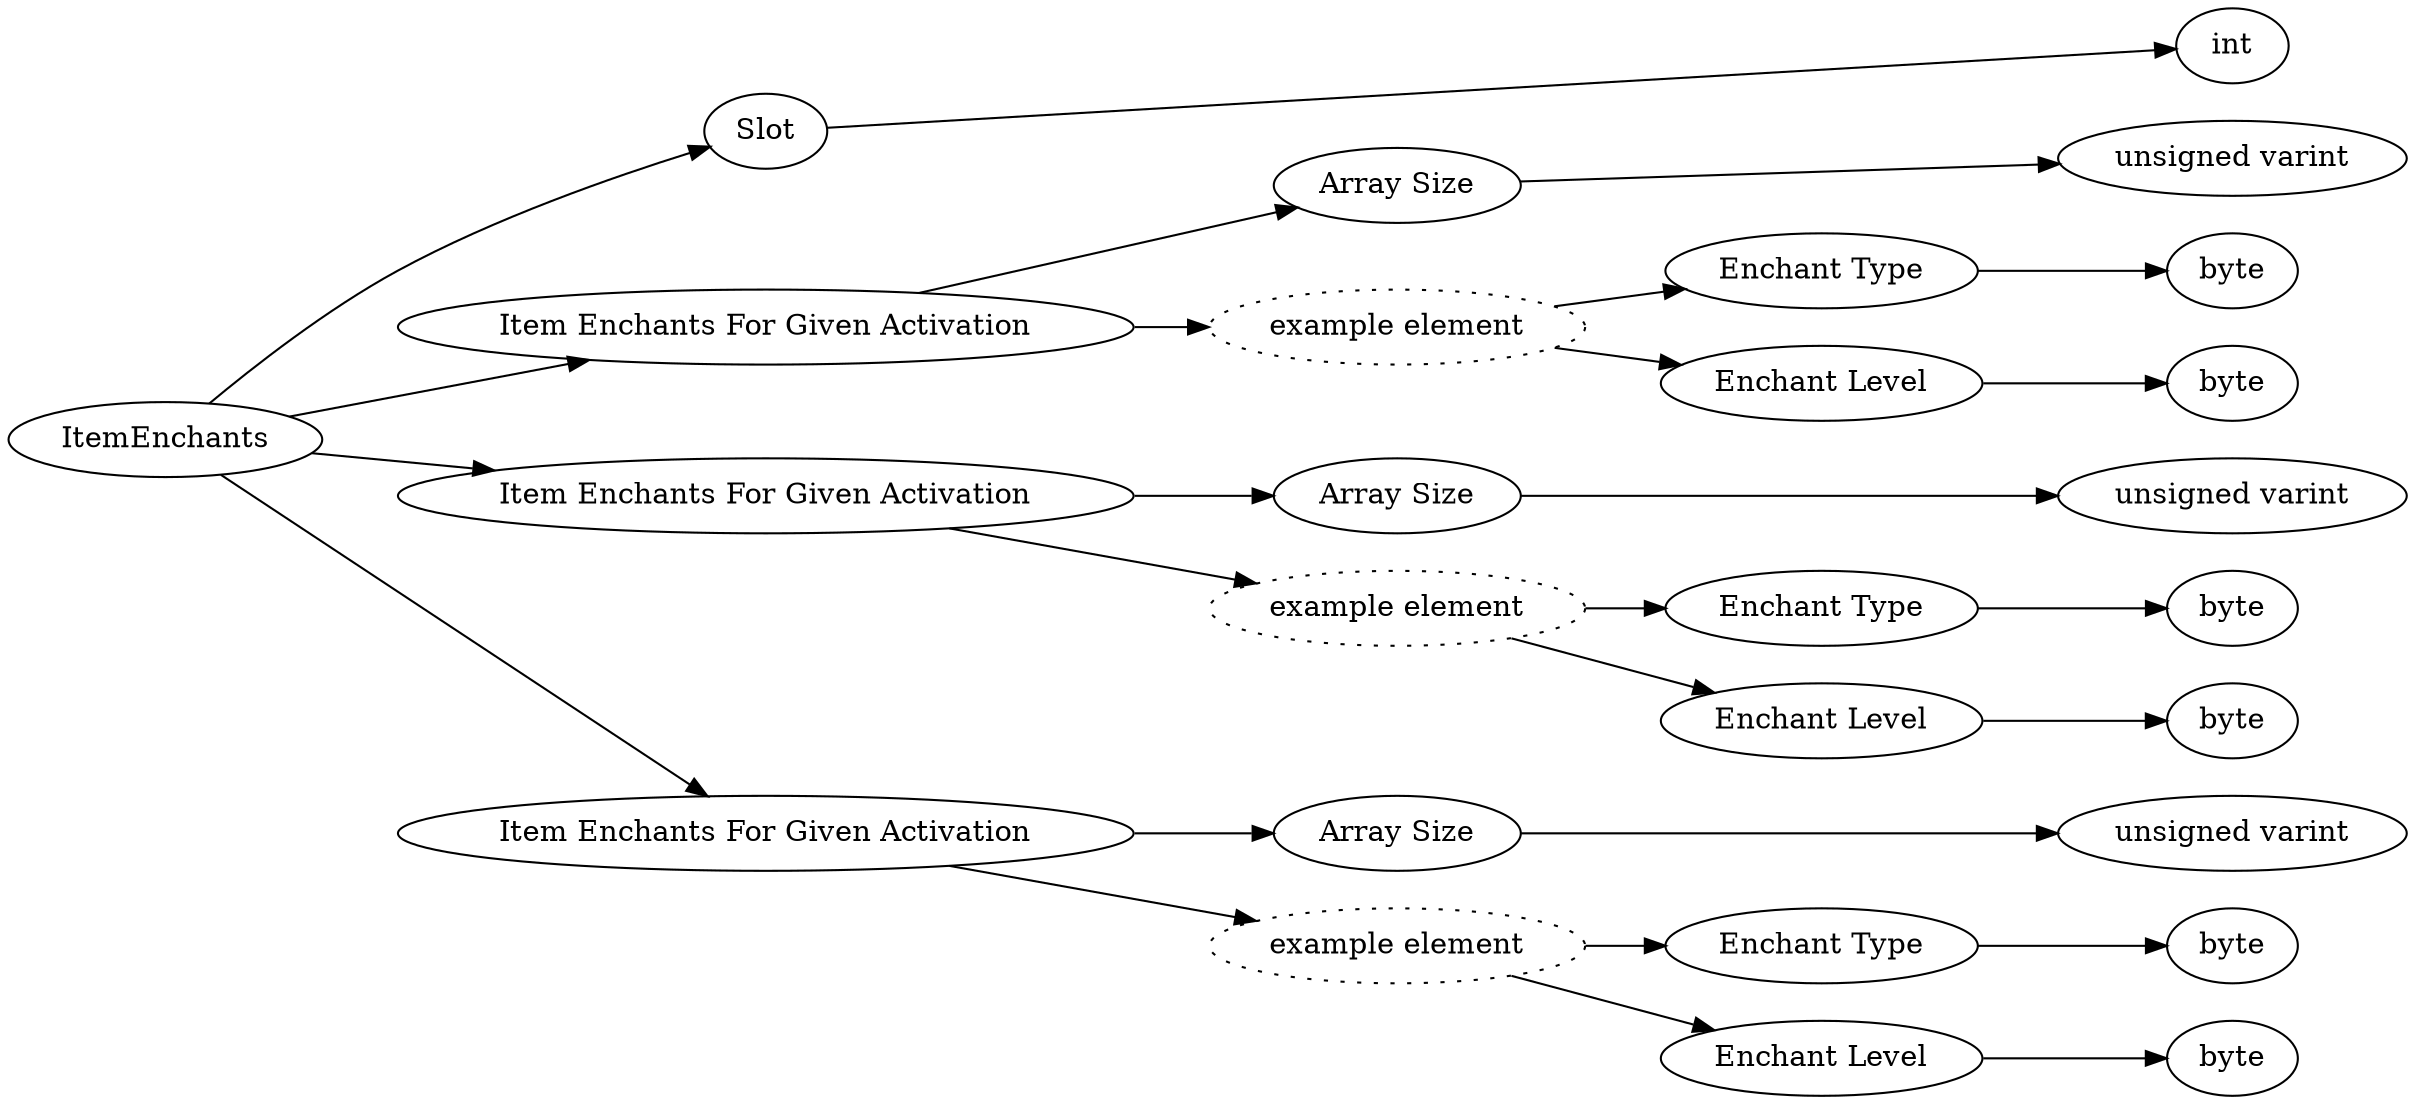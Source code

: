 digraph "ItemEnchants" {
rankdir = LR
8
8 -> 9
9 -> 10
8 -> 11
11 -> 12
12 -> 13
11 -> 14
14 -> 15
15 -> 16
14 -> 17
17 -> 18
8 -> 19
19 -> 20
20 -> 21
19 -> 22
22 -> 23
23 -> 24
22 -> 25
25 -> 26
8 -> 27
27 -> 28
28 -> 29
27 -> 30
30 -> 31
31 -> 32
30 -> 33
33 -> 34

8 [label="ItemEnchants",comment="name: \"ItemEnchants\", typeName: \"\", id: 8, branchId: 0, recurseId: -1, attributes: 0, notes: \"\""];
9 [label="Slot",comment="name: \"Slot\", typeName: \"\", id: 9, branchId: 0, recurseId: -1, attributes: 0, notes: \"\""];
10 [label="int",comment="name: \"int\", typeName: \"\", id: 10, branchId: 0, recurseId: -1, attributes: 512, notes: \"\""];
11 [label="Item Enchants For Given Activation",comment="name: \"Item Enchants For Given Activation\", typeName: \"\", id: 11, branchId: 0, recurseId: -1, attributes: 8, notes: \"\""];
12 [label="Array Size",comment="name: \"Array Size\", typeName: \"\", id: 12, branchId: 0, recurseId: -1, attributes: 0, notes: \"\""];
13 [label="unsigned varint",comment="name: \"unsigned varint\", typeName: \"\", id: 13, branchId: 0, recurseId: -1, attributes: 512, notes: \"\""];
14 [label="example element",style=dotted,comment="name: \"example element\", typeName: \"\", id: 14, branchId: 0, recurseId: -1, attributes: 16, notes: \"\""];
15 [label="Enchant Type",comment="name: \"Enchant Type\", typeName: \"\", id: 15, branchId: 0, recurseId: -1, attributes: 0, notes: \"\""];
16 [label="byte",comment="name: \"byte\", typeName: \"\", id: 16, branchId: 0, recurseId: -1, attributes: 512, notes: \"\""];
17 [label="Enchant Level",comment="name: \"Enchant Level\", typeName: \"\", id: 17, branchId: 0, recurseId: -1, attributes: 0, notes: \"\""];
18 [label="byte",comment="name: \"byte\", typeName: \"\", id: 18, branchId: 0, recurseId: -1, attributes: 512, notes: \"\""];
19 [label="Item Enchants For Given Activation",comment="name: \"Item Enchants For Given Activation\", typeName: \"\", id: 19, branchId: 0, recurseId: -1, attributes: 8, notes: \"\""];
20 [label="Array Size",comment="name: \"Array Size\", typeName: \"\", id: 20, branchId: 0, recurseId: -1, attributes: 0, notes: \"\""];
21 [label="unsigned varint",comment="name: \"unsigned varint\", typeName: \"\", id: 21, branchId: 0, recurseId: -1, attributes: 512, notes: \"\""];
22 [label="example element",style=dotted,comment="name: \"example element\", typeName: \"\", id: 22, branchId: 0, recurseId: -1, attributes: 16, notes: \"\""];
23 [label="Enchant Type",comment="name: \"Enchant Type\", typeName: \"\", id: 23, branchId: 0, recurseId: -1, attributes: 0, notes: \"\""];
24 [label="byte",comment="name: \"byte\", typeName: \"\", id: 24, branchId: 0, recurseId: -1, attributes: 512, notes: \"\""];
25 [label="Enchant Level",comment="name: \"Enchant Level\", typeName: \"\", id: 25, branchId: 0, recurseId: -1, attributes: 0, notes: \"\""];
26 [label="byte",comment="name: \"byte\", typeName: \"\", id: 26, branchId: 0, recurseId: -1, attributes: 512, notes: \"\""];
27 [label="Item Enchants For Given Activation",comment="name: \"Item Enchants For Given Activation\", typeName: \"\", id: 27, branchId: 0, recurseId: -1, attributes: 8, notes: \"\""];
28 [label="Array Size",comment="name: \"Array Size\", typeName: \"\", id: 28, branchId: 0, recurseId: -1, attributes: 0, notes: \"\""];
29 [label="unsigned varint",comment="name: \"unsigned varint\", typeName: \"\", id: 29, branchId: 0, recurseId: -1, attributes: 512, notes: \"\""];
30 [label="example element",style=dotted,comment="name: \"example element\", typeName: \"\", id: 30, branchId: 0, recurseId: -1, attributes: 16, notes: \"\""];
31 [label="Enchant Type",comment="name: \"Enchant Type\", typeName: \"\", id: 31, branchId: 0, recurseId: -1, attributes: 0, notes: \"\""];
32 [label="byte",comment="name: \"byte\", typeName: \"\", id: 32, branchId: 0, recurseId: -1, attributes: 512, notes: \"\""];
33 [label="Enchant Level",comment="name: \"Enchant Level\", typeName: \"\", id: 33, branchId: 0, recurseId: -1, attributes: 0, notes: \"\""];
34 [label="byte",comment="name: \"byte\", typeName: \"\", id: 34, branchId: 0, recurseId: -1, attributes: 512, notes: \"\""];
{ rank = max;10;13;16;18;21;24;26;29;32;34}

}
